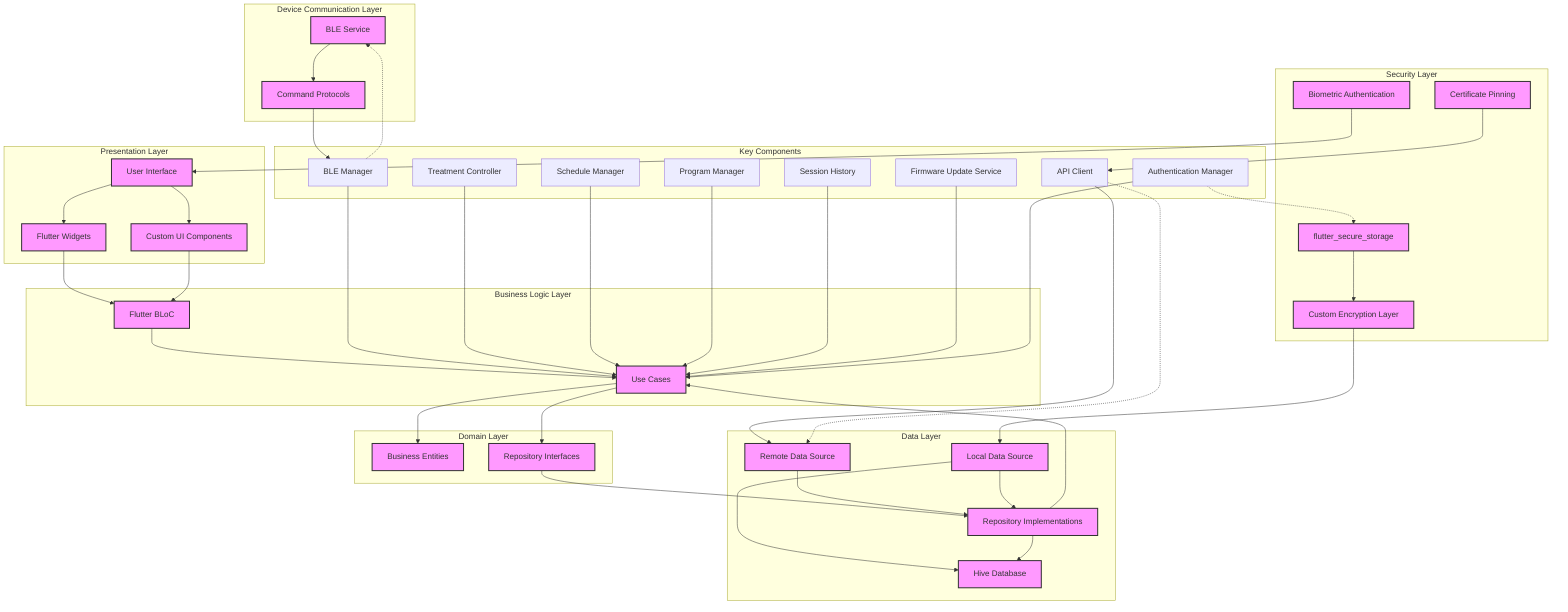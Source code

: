 graph TD
    subgraph "Presentation Layer"
        A[User Interface]
        B[Flutter Widgets]
        C[Custom UI Components]
    end

    subgraph "Business Logic Layer"
        D[Flutter BLoC]
        E[Use Cases]
    end

    subgraph "Domain Layer"
        F[Business Entities]
        G[Repository Interfaces]
    end

    subgraph "Data Layer"
        H[Remote Data Source]
        I[Local Data Source]
        J[Repository Implementations]
        V[Hive Database]
    end

    subgraph "Device Communication Layer"
        K[BLE Service]
        L[Command Protocols]
    end

    subgraph "Security Layer"
        W[flutter_secure_storage]
        X[Custom Encryption Layer]
        Y[Biometric Authentication]
        Z[Certificate Pinning]
    end

    subgraph "Key Components"
        M[BLE Manager]
        N[Treatment Controller]
        O[Schedule Manager]
        P[Program Manager]
        Q[Session History]
        R[Firmware Update Service]
        S[API Client]
        T[Authentication Manager]
    end

    A --> B
    A --> C
    B --> D
    C --> D
    D --> E
    E --> F
    E --> G
    G --> J
    H --> J
    I --> J
    J --> E
    K --> L
    L --> M
    M --> E
    N --> E
    O --> E
    P --> E
    Q --> E
    R --> E
    S --> H
    T --> E

    I --> V
    J --> V

    W --> X
    X --> I
    Y --> A
    Z --> S

    M -.-> K
    S -.-> H
    T -.-> W

    classDef layerStyle fill:#f9f,stroke:#333,stroke-width:2px;
    class A,B,C layerStyle;
    class D,E layerStyle;
    class F,G layerStyle;
    class H,I,J,V layerStyle;
    class K,L layerStyle;
    class W,X,Y,Z layerStyle;